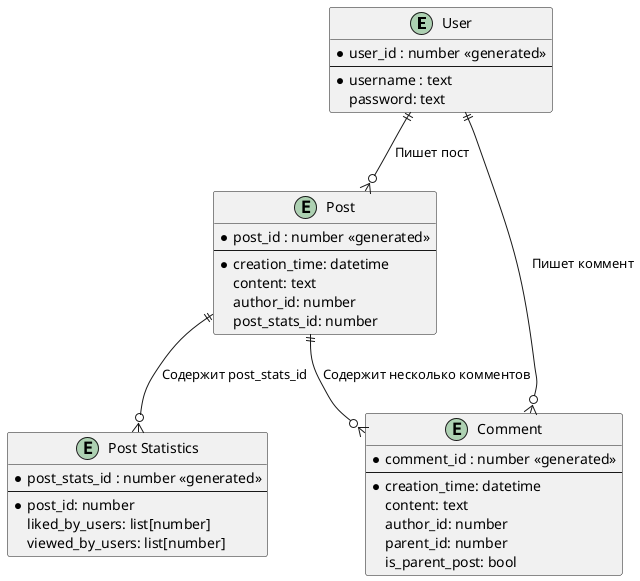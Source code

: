 @startuml

entity "User" as user {
  * user_id : number <<generated>>
  --
  *username : text
  password: text
}

entity "Post" as post {
  * post_id : number <<generated>>
  --
  *creation_time: datetime
  content: text
  author_id: number
  post_stats_id: number
}

entity "Post Statistics" as postStats {
  * post_stats_id : number <<generated>>
  --
  *post_id: number
  liked_by_users: list[number]
  viewed_by_users: list[number]
}

entity "Comment" as comment {
  * comment_id : number <<generated>>
  --
  *creation_time: datetime
  content: text
  author_id: number
  parent_id: number
  is_parent_post: bool
}

user ||--o{ post : "Пишет пост"
user ||--o{ comment : "Пишет коммент"
post ||--o{ comment : "Содержит несколько комментов"
post ||--o{ postStats : "Содержит post_stats_id"

@enduml
